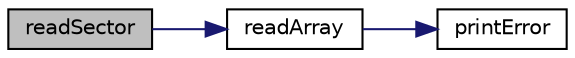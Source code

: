 digraph "readSector"
{
 // LATEX_PDF_SIZE
  edge [fontname="Helvetica",fontsize="10",labelfontname="Helvetica",labelfontsize="10"];
  node [fontname="Helvetica",fontsize="10",shape=record];
  rankdir="LR";
  Node1 [label="readSector",height=0.2,width=0.4,color="black", fillcolor="grey75", style="filled", fontcolor="black",tooltip="Reads a sector from Drive."];
  Node1 -> Node2 [color="midnightblue",fontsize="10",style="solid",fontname="Helvetica"];
  Node2 [label="readArray",height=0.2,width=0.4,color="black", fillcolor="white", style="filled",URL="$v_d_i_s_k__drive_8c.html#abe938e8c21c15c4376f75bb569c5b061",tooltip="Reads bytes from Drive."];
  Node2 -> Node3 [color="midnightblue",fontsize="10",style="solid",fontname="Helvetica"];
  Node3 [label="printError",height=0.2,width=0.4,color="black", fillcolor="white", style="filled",URL="$v_d_i_s_k__utility_8c.html#af894f255e69772bd86dcd8ccb527a969",tooltip="Prints Error on terminal."];
}
